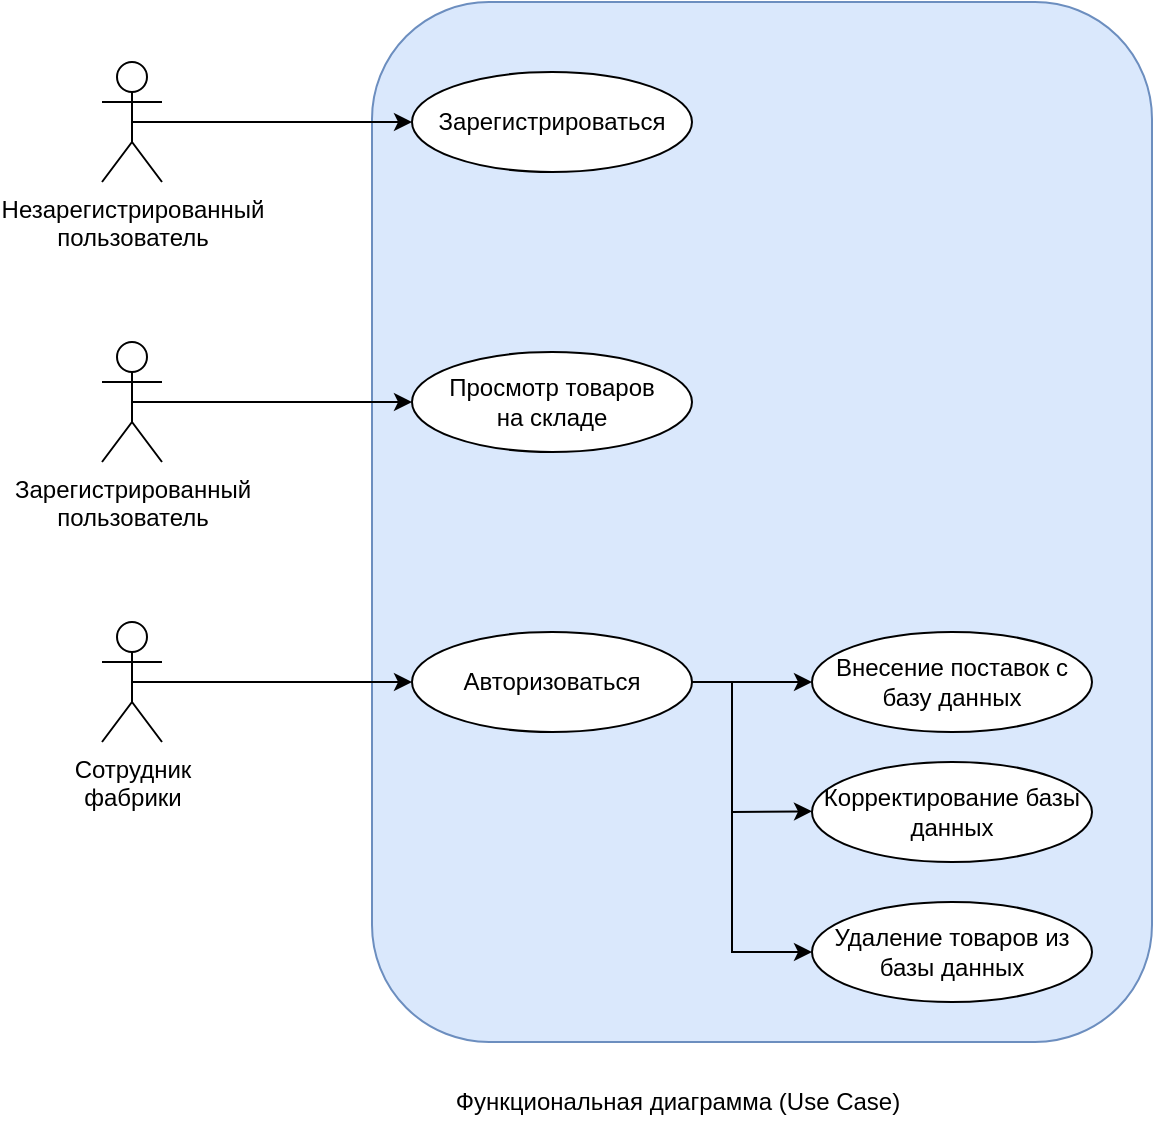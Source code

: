 <mxfile version="22.1.3" type="github">
  <diagram name="Страница — 1" id="GmgOV1pOwLnGwD937b3_">
    <mxGraphModel dx="1728" dy="958" grid="1" gridSize="10" guides="1" tooltips="1" connect="1" arrows="1" fold="1" page="1" pageScale="1" pageWidth="827" pageHeight="1169" math="0" shadow="0">
      <root>
        <mxCell id="0" />
        <mxCell id="1" parent="0" />
        <mxCell id="gxDSgc-J6B2f2lIOFJzo-16" value="" style="rounded=1;whiteSpace=wrap;html=1;fillColor=#dae8fc;strokeColor=#6c8ebf;" vertex="1" parent="1">
          <mxGeometry x="245" y="20" width="390" height="520" as="geometry" />
        </mxCell>
        <mxCell id="4J4q9Hsj1Sqwo7qeOr9_-11" value="Функциональная диаграмма (Use Case)" style="text;html=1;strokeColor=none;fillColor=none;align=center;verticalAlign=middle;whiteSpace=wrap;rounded=0;" parent="1" vertex="1">
          <mxGeometry x="230" y="555" width="336" height="30" as="geometry" />
        </mxCell>
        <mxCell id="gxDSgc-J6B2f2lIOFJzo-1" value="Незарегистрированный&lt;br&gt;пользователь" style="shape=umlActor;verticalLabelPosition=bottom;verticalAlign=top;html=1;outlineConnect=0;" vertex="1" parent="1">
          <mxGeometry x="110" y="50" width="30" height="60" as="geometry" />
        </mxCell>
        <mxCell id="gxDSgc-J6B2f2lIOFJzo-2" value="Зарегистрироваться" style="ellipse;whiteSpace=wrap;html=1;" vertex="1" parent="1">
          <mxGeometry x="265" y="55" width="140" height="50" as="geometry" />
        </mxCell>
        <mxCell id="gxDSgc-J6B2f2lIOFJzo-5" value="Зарегистрированный&lt;br&gt;пользователь" style="shape=umlActor;verticalLabelPosition=bottom;verticalAlign=top;html=1;outlineConnect=0;" vertex="1" parent="1">
          <mxGeometry x="110" y="190" width="30" height="60" as="geometry" />
        </mxCell>
        <mxCell id="gxDSgc-J6B2f2lIOFJzo-9" value="Просмотр товаров&lt;br&gt;на складе" style="ellipse;whiteSpace=wrap;html=1;" vertex="1" parent="1">
          <mxGeometry x="265" y="195" width="140" height="50" as="geometry" />
        </mxCell>
        <mxCell id="gxDSgc-J6B2f2lIOFJzo-10" value="Сотрудник&lt;br&gt;фабрики" style="shape=umlActor;verticalLabelPosition=bottom;verticalAlign=top;html=1;outlineConnect=0;" vertex="1" parent="1">
          <mxGeometry x="110" y="330" width="30" height="60" as="geometry" />
        </mxCell>
        <mxCell id="gxDSgc-J6B2f2lIOFJzo-11" value="Авторизоваться" style="ellipse;whiteSpace=wrap;html=1;" vertex="1" parent="1">
          <mxGeometry x="265" y="335" width="140" height="50" as="geometry" />
        </mxCell>
        <mxCell id="gxDSgc-J6B2f2lIOFJzo-12" value="Внесение поставок с базу данных" style="ellipse;whiteSpace=wrap;html=1;" vertex="1" parent="1">
          <mxGeometry x="465" y="335" width="140" height="50" as="geometry" />
        </mxCell>
        <mxCell id="gxDSgc-J6B2f2lIOFJzo-13" value="Корректирование базы данных" style="ellipse;whiteSpace=wrap;html=1;" vertex="1" parent="1">
          <mxGeometry x="465" y="400" width="140" height="50" as="geometry" />
        </mxCell>
        <mxCell id="gxDSgc-J6B2f2lIOFJzo-14" value="Удаление товаров из базы данных" style="ellipse;whiteSpace=wrap;html=1;" vertex="1" parent="1">
          <mxGeometry x="465" y="470" width="140" height="50" as="geometry" />
        </mxCell>
        <mxCell id="gxDSgc-J6B2f2lIOFJzo-17" value="" style="endArrow=classic;html=1;rounded=0;exitX=0.5;exitY=0.5;exitDx=0;exitDy=0;exitPerimeter=0;entryX=0;entryY=0.5;entryDx=0;entryDy=0;" edge="1" parent="1" source="gxDSgc-J6B2f2lIOFJzo-1" target="gxDSgc-J6B2f2lIOFJzo-2">
          <mxGeometry width="50" height="50" relative="1" as="geometry">
            <mxPoint x="515" y="230" as="sourcePoint" />
            <mxPoint x="565" y="180" as="targetPoint" />
          </mxGeometry>
        </mxCell>
        <mxCell id="gxDSgc-J6B2f2lIOFJzo-18" value="" style="endArrow=classic;html=1;rounded=0;exitX=0.5;exitY=0.5;exitDx=0;exitDy=0;exitPerimeter=0;entryX=0;entryY=0.5;entryDx=0;entryDy=0;" edge="1" parent="1" source="gxDSgc-J6B2f2lIOFJzo-5" target="gxDSgc-J6B2f2lIOFJzo-9">
          <mxGeometry width="50" height="50" relative="1" as="geometry">
            <mxPoint x="135" y="90" as="sourcePoint" />
            <mxPoint x="265" y="220" as="targetPoint" />
          </mxGeometry>
        </mxCell>
        <mxCell id="gxDSgc-J6B2f2lIOFJzo-20" value="" style="endArrow=classic;html=1;rounded=0;exitX=0.5;exitY=0.5;exitDx=0;exitDy=0;exitPerimeter=0;entryX=0;entryY=0.5;entryDx=0;entryDy=0;" edge="1" parent="1" source="gxDSgc-J6B2f2lIOFJzo-10" target="gxDSgc-J6B2f2lIOFJzo-11">
          <mxGeometry width="50" height="50" relative="1" as="geometry">
            <mxPoint x="155" y="110" as="sourcePoint" />
            <mxPoint x="295" y="110" as="targetPoint" />
          </mxGeometry>
        </mxCell>
        <mxCell id="gxDSgc-J6B2f2lIOFJzo-21" value="" style="endArrow=classic;html=1;rounded=0;exitX=1;exitY=0.5;exitDx=0;exitDy=0;entryX=0;entryY=0.5;entryDx=0;entryDy=0;" edge="1" parent="1" source="gxDSgc-J6B2f2lIOFJzo-11" target="gxDSgc-J6B2f2lIOFJzo-12">
          <mxGeometry width="50" height="50" relative="1" as="geometry">
            <mxPoint x="135" y="370" as="sourcePoint" />
            <mxPoint x="275" y="370" as="targetPoint" />
          </mxGeometry>
        </mxCell>
        <mxCell id="gxDSgc-J6B2f2lIOFJzo-23" value="" style="endArrow=classic;html=1;rounded=0;entryX=0;entryY=0.5;entryDx=0;entryDy=0;" edge="1" parent="1" target="gxDSgc-J6B2f2lIOFJzo-14">
          <mxGeometry width="50" height="50" relative="1" as="geometry">
            <mxPoint x="425" y="360" as="sourcePoint" />
            <mxPoint x="475" y="370" as="targetPoint" />
            <Array as="points">
              <mxPoint x="425" y="495" />
            </Array>
          </mxGeometry>
        </mxCell>
        <mxCell id="gxDSgc-J6B2f2lIOFJzo-24" value="" style="endArrow=classic;html=1;rounded=0;entryX=0;entryY=0.5;entryDx=0;entryDy=0;" edge="1" parent="1">
          <mxGeometry width="50" height="50" relative="1" as="geometry">
            <mxPoint x="425" y="425" as="sourcePoint" />
            <mxPoint x="465" y="424.66" as="targetPoint" />
          </mxGeometry>
        </mxCell>
      </root>
    </mxGraphModel>
  </diagram>
</mxfile>
